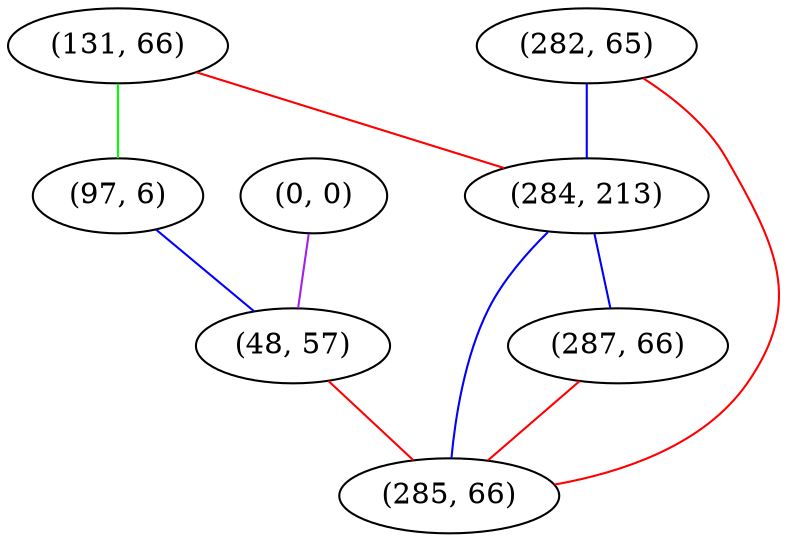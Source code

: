 graph "" {
"(131, 66)";
"(0, 0)";
"(282, 65)";
"(284, 213)";
"(97, 6)";
"(287, 66)";
"(48, 57)";
"(285, 66)";
"(131, 66)" -- "(284, 213)"  [color=red, key=0, weight=1];
"(131, 66)" -- "(97, 6)"  [color=green, key=0, weight=2];
"(0, 0)" -- "(48, 57)"  [color=purple, key=0, weight=4];
"(282, 65)" -- "(284, 213)"  [color=blue, key=0, weight=3];
"(282, 65)" -- "(285, 66)"  [color=red, key=0, weight=1];
"(284, 213)" -- "(285, 66)"  [color=blue, key=0, weight=3];
"(284, 213)" -- "(287, 66)"  [color=blue, key=0, weight=3];
"(97, 6)" -- "(48, 57)"  [color=blue, key=0, weight=3];
"(287, 66)" -- "(285, 66)"  [color=red, key=0, weight=1];
"(48, 57)" -- "(285, 66)"  [color=red, key=0, weight=1];
}
